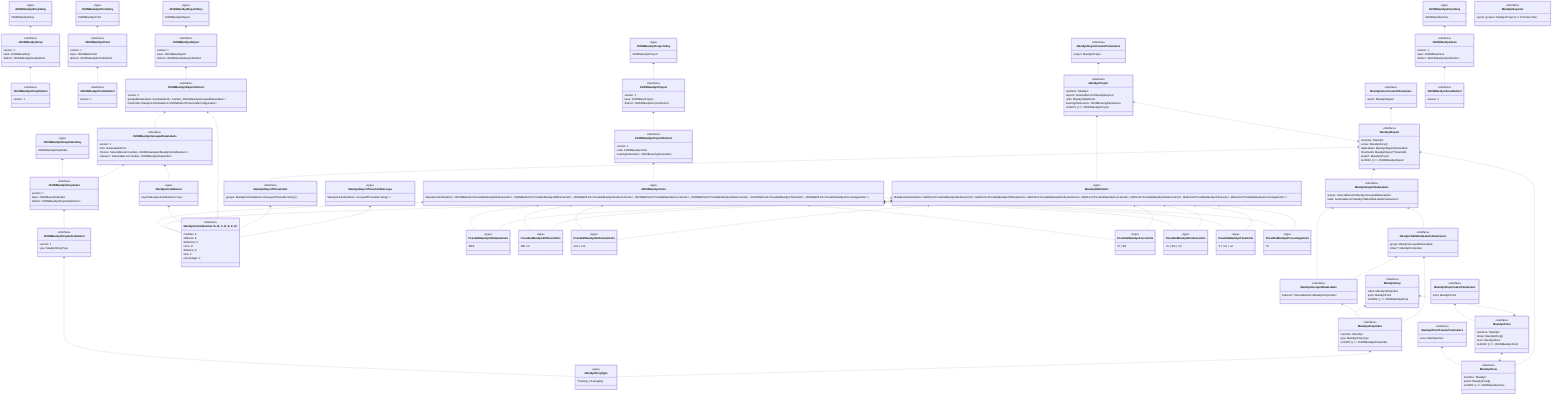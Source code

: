 classDiagram
class MaxidynDropCreatorParameters {
  <<interface>>
  point: MaxidynPoint
}
MaxidynDropCreatorParameters <.. MaxidynPoint


class JSONMaxidynDropVAny {
  <<type>>
  JSONMaxidynDrop
}
JSONMaxidynDropVAny <.. JSONMaxidynDrop


class JSONMaxidynDrop {
  <<interface>>
  version: 1
  base: JSONBaseDrop
  distinct: JSONMaxidynDropDistinct
}
JSONMaxidynDrop <.. JSONMaxidynDropDistinct


class JSONMaxidynDropDistinct {
  <<interface>>
  version: 1
}



class JSONMaxidynDropIndexVAny {
  <<type>>
  JSONMaxidynDropIndex
}
JSONMaxidynDropIndexVAny <.. JSONMaxidynDropIndex


class JSONMaxidynDropIndex {
  <<interface>>
  version: 1
  base: JSONBaseDropIndex
  distinct: JSONMaxidynDropIndexDistinct
}
JSONMaxidynDropIndex <.. JSONMaxidynDropIndexDistinct


class JSONMaxidynDropIndexDistinct {
  <<interface>>
  version: 1
  type: MaxidynDropType
}
JSONMaxidynDropIndexDistinct <.. MaxidynDropType


class MaxidynDropType {
  <<type>>
  'Training' | 'Averaging'
}



class MaxidynDrop {
  <<interface>>
  index: MaxidynDropIndex
  point: MaxidynPoint
  toJSON: #40;#41; =#62; JSONMaxidynDrop
}
MaxidynDrop <.. MaxidynDropIndex
MaxidynDrop <..< MaxidynPoint


class MaxidynDropIndex {
  <<interface>>
  machine: 'Maxidyn'
  type: MaxidynDropType
  toJSON: #40;#41; =#62; JSONMaxidynDropIndex
}
MaxidynDropIndex <.. MaxidynDropType


class MaxidynUnitsSkeleton~A, B, C, D, E, F, G~ {
  <<interface>>
  modulus: A
  stiffness: B
  deflection: C
  force: D
  distance: E
  time: F
  percentage: G
}



class PossibleMaxidynModulusUnits {
  <<type>>
  'MPa'
}



class PossibleMaxidynStiffnessUnits {
  <<type>>
  'MN / m'
}



class PossibleMaxidynDeflectionUnits {
  <<type>>
  'mm' | 'um'
}



class PossibleMaxidynForceUnits {
  <<type>>
  'N' | 'kN'
}



class PossibleMaxidynDistanceUnits {
  <<type>>
  'm' | 'km' | 'mi'
}



class PossibleMaxidynTimeUnits {
  <<type>>
  's' | 'ms' | 'us'
}



class PossibleMaxidynPercentageUnits {
  <<type>>
  '%'
}



class JSONMaxidynUnits {
  <<type>>
  MaxidynUnitsSkeleton#60;   JSONMathUnit#60;PossibleMaxidynModulusUnits#62;,   JSONMathUnit#60;PossibleMaxidynStiffnessUnits#62;,   JSONMathUnit#60;PossibleMaxidynDeflectionUnits#62;,   JSONMathUnit#60;PossibleMaxidynForceUnits#62;,   JSONMathUnit#60;PossibleMaxidynDistanceUnits#62;,   JSONMathUnit#60;PossibleMaxidynTimeUnits#62;,   JSONMathUnit#60;PossibleMaxidynPercentageUnits#62; #62;
}
JSONMaxidynUnits <.. MaxidynUnitsSkeleton~A, B, C, D, E, F, G~
JSONMaxidynUnits <.. PossibleMaxidynModulusUnits
JSONMaxidynUnits <.. PossibleMaxidynStiffnessUnits
JSONMaxidynUnits <.. PossibleMaxidynDeflectionUnits
JSONMaxidynUnits <.. PossibleMaxidynForceUnits
JSONMaxidynUnits <.. PossibleMaxidynDistanceUnits
JSONMaxidynUnits <.. PossibleMaxidynTimeUnits
JSONMaxidynUnits <.. PossibleMaxidynPercentageUnits


class MaxidynMathUnits {
  <<type>>
  MaxidynUnitsSkeleton#60;   MathUnit#60;PossibleMaxidynModulusUnits#62;,   MathUnit#60;PossibleMaxidynStiffnessUnits#62;,   MathUnit#60;PossibleMaxidynDeflectionUnits#62;,   MathUnit#60;PossibleMaxidynForceUnits#62;,   MathUnit#60;PossibleMaxidynDistanceUnits#62;,   MathUnit#60;PossibleMaxidynTimeUnits#62;,   MathUnit#60;PossibleMaxidynPercentageUnits#62; #62;
}
MaxidynMathUnits <.. MaxidynUnitsSkeleton~A, B, C, D, E, F, G~
MaxidynMathUnits <.. PossibleMaxidynModulusUnits
MaxidynMathUnits <.. PossibleMaxidynStiffnessUnits
MaxidynMathUnits <.. PossibleMaxidynDeflectionUnits
MaxidynMathUnits <.. PossibleMaxidynForceUnits
MaxidynMathUnits <.. PossibleMaxidynDistanceUnits
MaxidynMathUnits <.. PossibleMaxidynTimeUnits
MaxidynMathUnits <.. PossibleMaxidynPercentageUnits


class MaxidynUnitsNames {
  <<type>>
  keyof MaxidynUnitsSkeleton#60;any#62;
}
MaxidynUnitsNames <.. MaxidynUnitsSkeleton~A, B, C, D, E, F, G~


class MaxidynPointCreatorParameters {
  <<interface>>
  zone: MaxidynZone
}
MaxidynPointCreatorParameters <.. MaxidynZone


class JSONMaxidynPointVAny {
  <<type>>
  JSONMaxidynPoint
}
JSONMaxidynPointVAny <.. JSONMaxidynPoint


class JSONMaxidynPoint {
  <<interface>>
  version: 1
  base: JSONBasePoint
  distinct: JSONMaxidynPointDistinct
}
JSONMaxidynPoint <.. JSONMaxidynPointDistinct


class JSONMaxidynPointDistinct {
  <<interface>>
  version: 1
}



class MaxidynPoint {
  <<interface>>
  machine: 'Maxidyn'
  drops: MaxidynDrop[]
  zone: MaxidynZone
  toJSON: #40;#41; =#62; JSONMaxidynPoint
}
MaxidynPoint <..< MaxidynZone


class JSONMaxidynProjectVAny {
  <<type>>
  JSONMaxidynProject
}
JSONMaxidynProjectVAny <.. JSONMaxidynProject


class JSONMaxidynProject {
  <<interface>>
  version: 1
  base: JSONBaseProject
  distinct: JSONMaxidynProjectDistinct
}
JSONMaxidynProject <.. JSONMaxidynProjectDistinct


class JSONMaxidynProjectDistinct {
  <<interface>>
  version: 1
  units: JSONMaxidynUnits
  bearingParameters: JSONBearingParameters
}
JSONMaxidynProjectDistinct <.. JSONMaxidynUnits


class MaxidynProject {
  <<interface>>
  machine: 'Maxidyn'
  reports: SelectableList#60;MaxidynReport#62;
  units: MaxidynMathUnits
  bearingParameters: JSONBearingParameters
  toJSON: #40;#41; =#62; JSONMaxidynProject
}
MaxidynProject <..< MaxidynReport
MaxidynProject <.. MaxidynMathUnits


class MaxidynReportCreatorParameters {
  <<interface>>
  project: MaxidynProject
}
MaxidynReportCreatorParameters <.. MaxidynProject


class JSONMaxidynReportVAny {
  <<type>>
  JSONMaxidynReport
}
JSONMaxidynReportVAny <.. JSONMaxidynReport


class JSONMaxidynReport {
  <<interface>>
  version: 1
  base: JSONBaseReport
  distinct: JSONMaxidynReportDistinct
}
JSONMaxidynReport <.. JSONMaxidynReportDistinct


class JSONMaxidynReportDistinct {
  <<interface>>
  version: 1
  groupedDataLabels: SelectableList#60;     number,     JSONMaxidynGroupedDataLabels   #62;
  thresholds: MaxidynUnitsSkeleton#60;JSONDistinctThresholdsConfiguration#62;
}
JSONMaxidynReportDistinct <.. JSONMaxidynGroupedDataLabels
JSONMaxidynReportDistinct <.. MaxidynUnitsSkeleton~A, B, C, D, E, F, G~


class JSONMaxidynGroupedDataLabels {
  <<interface>>
  version: 1
  from: DataLabelsFrom
  choices: SelectableList#60;number, JSONDataLabel#60;MaxidynUnitsNames#62;#62;
  indexes?: SelectableList#60;number, JSONMaxidynDropIndex#62;
}
JSONMaxidynGroupedDataLabels <.. MaxidynUnitsNames
JSONMaxidynGroupedDataLabels <.. JSONMaxidynDropIndex


class MaxidynReport {
  <<interface>>
  machine: 'Maxidyn'
  zones: MaxidynZone[]
  dataLabels: MaxidynReportDataLabels
  thresholds: MaxidynReportThresholds
  project: MaxidynProject
  toJSON: #40;#41; =#62; JSONMaxidynReport
}
MaxidynReport <.. MaxidynZone
MaxidynReport <.. MaxidynReportDataLabels
MaxidynReport <.. MaxidynReportThresholds


class MaxidynReportDataLabels {
  <<interface>>
  groups: SelectableList#60;MaxidynGroupedDataLabels#62;
  table: SelectableList#60;MaxidynTableDataLabelsParameters#62;
}
MaxidynReportDataLabels <.. MaxidynGroupedDataLabels
MaxidynReportDataLabels <.. MaxidynTableDataLabelsParameters


class MaxidynGroupedDataLabels {
  <<interface>>
  indexes?: SelectableList#60;MaxidynDropIndex#62;
}
MaxidynGroupedDataLabels <.. MaxidynDropIndex


class MaxidynTableDataLabelsParameters {
  <<interface>>
  group: MaxidynGroupedDataLabels
  index?: MaxidynDropIndex
}
MaxidynTableDataLabelsParameters <.. MaxidynGroupedDataLabels
MaxidynTableDataLabelsParameters <.. MaxidynDropIndex


class MaxidynReportThresholds {
  <<interface>>
  groups: MaxidynUnitsSkeleton#60;GroupedThresolds#60;string#62;#62;
}
MaxidynReportThresholds <.. MaxidynUnitsSkeleton~A, B, C, D, E, F, G~


class MaxidynReportThresholdsGroups {
  <<type>>
  MaxidynUnitsSkeleton#60;   GroupedThresolds#60;string#62; #62;
}
MaxidynReportThresholdsGroups <.. MaxidynUnitsSkeleton~A, B, C, D, E, F, G~


class MaxidynZoneCreatorParameters {
  <<interface>>
  report: MaxidynReport
}
MaxidynZoneCreatorParameters <.. MaxidynReport


class JSONMaxidynZoneVAny {
  <<type>>
  JSONMaxidynZone
}
JSONMaxidynZoneVAny <.. JSONMaxidynZone


class JSONMaxidynZone {
  <<interface>>
  version: 1
  base: JSONBaseZone
  distinct: JSONMaxidynZoneDistinct
}
JSONMaxidynZone <.. JSONMaxidynZoneDistinct


class JSONMaxidynZoneDistinct {
  <<interface>>
  version: 1
}



class MaxidynZone {
  <<interface>>
  machine: 'Maxidyn'
  points: MaxidynPoint[]
  toJSON: #40;#41; =#62; JSONMaxidynZone
}



class MaxidynExporter {
  <<interface>>
  export: #40;project: MaxidynProject#41; =#62; Promise#60;File#62;
}